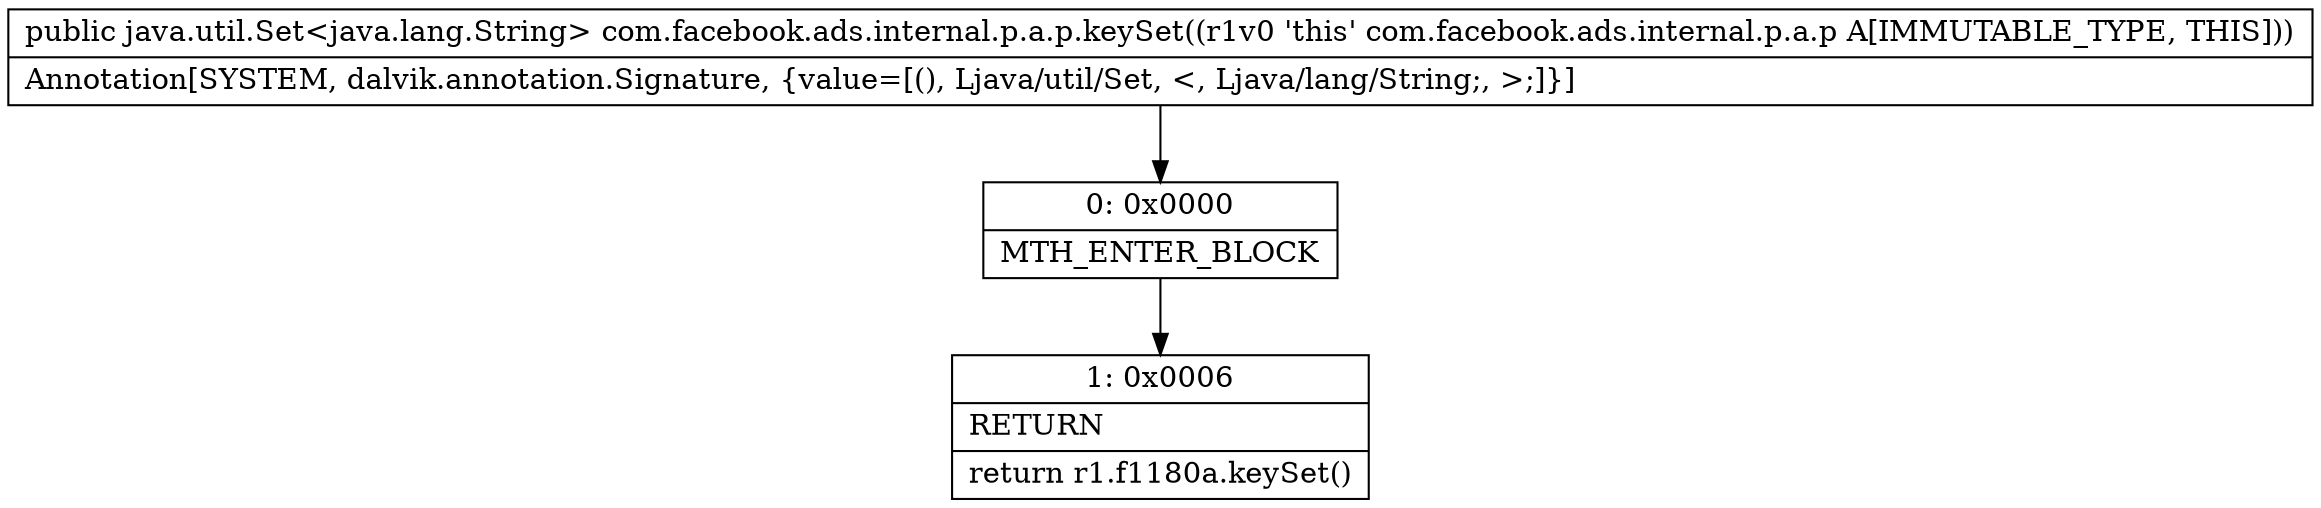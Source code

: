 digraph "CFG forcom.facebook.ads.internal.p.a.p.keySet()Ljava\/util\/Set;" {
Node_0 [shape=record,label="{0\:\ 0x0000|MTH_ENTER_BLOCK\l}"];
Node_1 [shape=record,label="{1\:\ 0x0006|RETURN\l|return r1.f1180a.keySet()\l}"];
MethodNode[shape=record,label="{public java.util.Set\<java.lang.String\> com.facebook.ads.internal.p.a.p.keySet((r1v0 'this' com.facebook.ads.internal.p.a.p A[IMMUTABLE_TYPE, THIS]))  | Annotation[SYSTEM, dalvik.annotation.Signature, \{value=[(), Ljava\/util\/Set, \<, Ljava\/lang\/String;, \>;]\}]\l}"];
MethodNode -> Node_0;
Node_0 -> Node_1;
}

